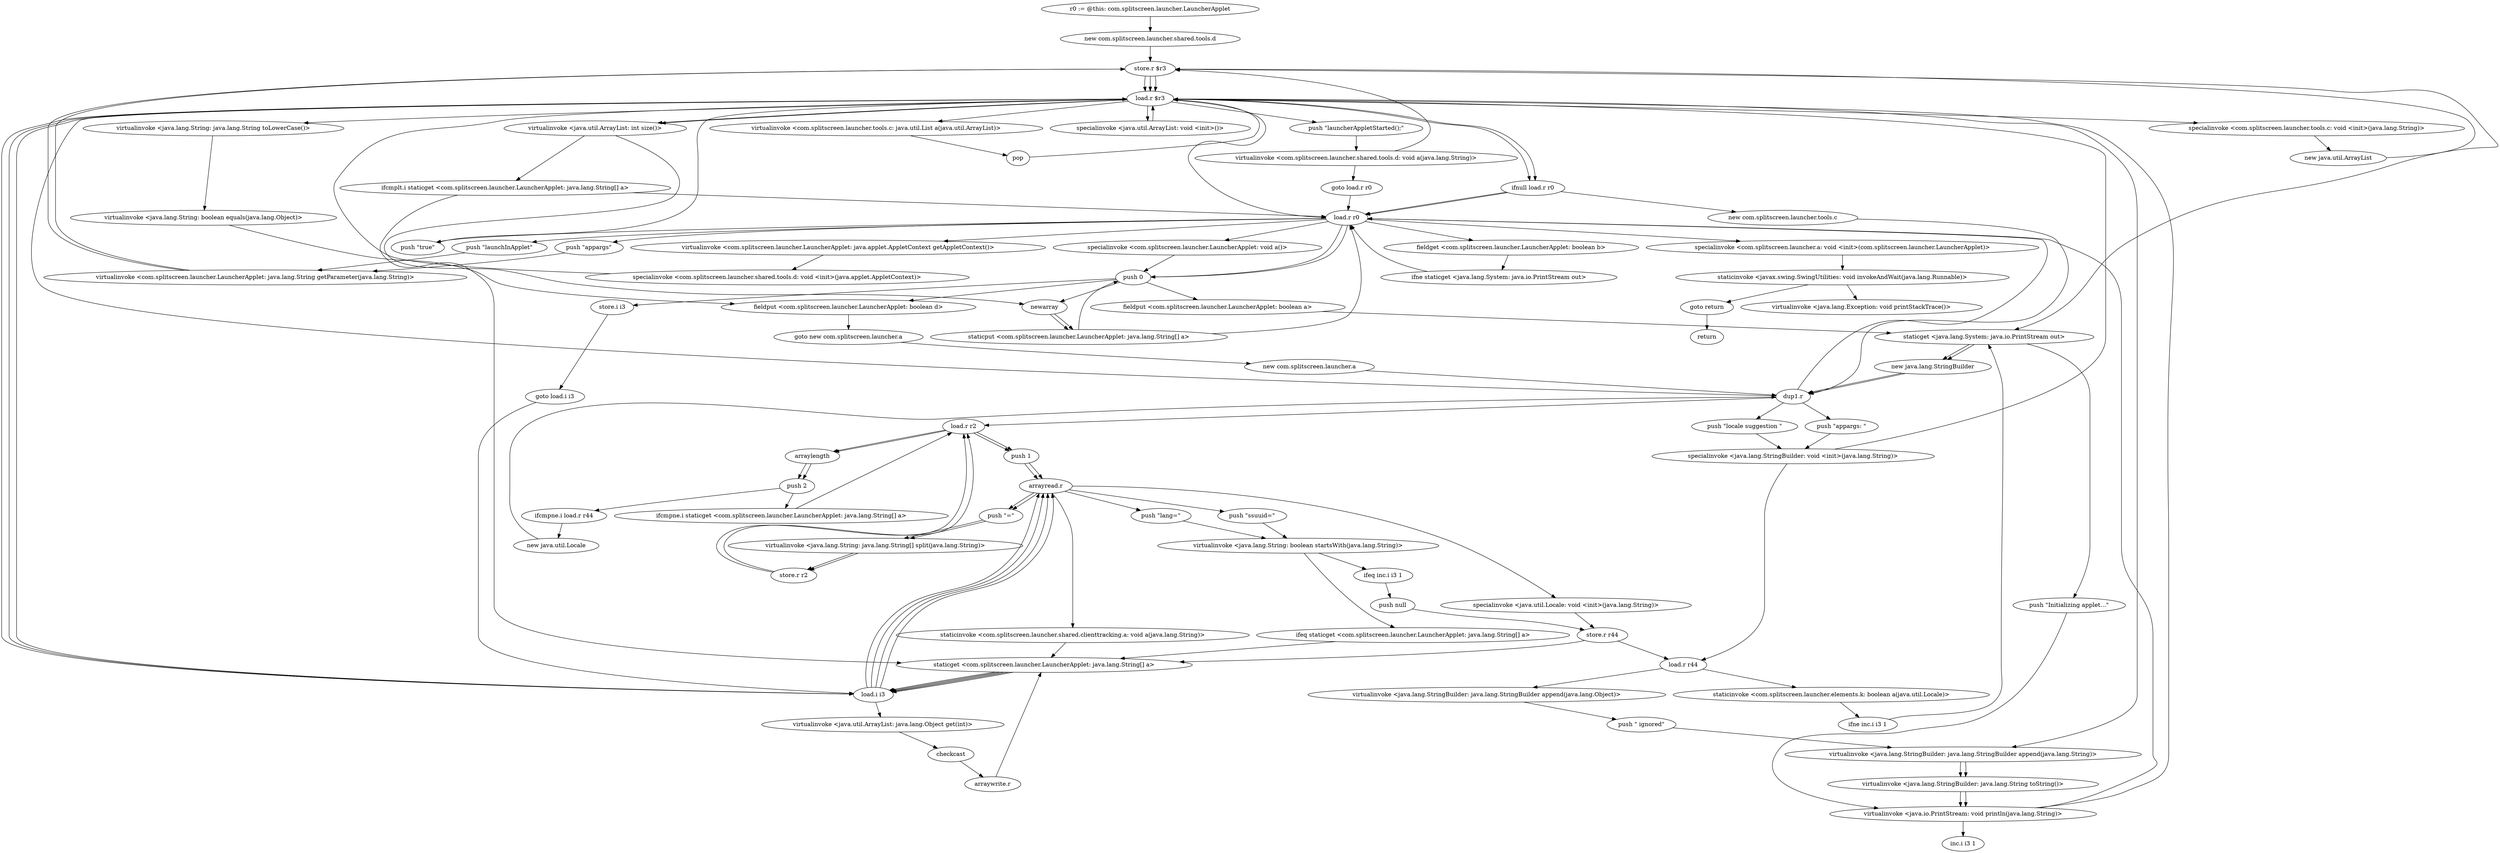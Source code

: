 digraph "" {
    "r0 := @this: com.splitscreen.launcher.LauncherApplet"
    "new com.splitscreen.launcher.shared.tools.d"
    "r0 := @this: com.splitscreen.launcher.LauncherApplet"->"new com.splitscreen.launcher.shared.tools.d";
    "store.r $r3"
    "new com.splitscreen.launcher.shared.tools.d"->"store.r $r3";
    "load.r $r3"
    "store.r $r3"->"load.r $r3";
    "load.r r0"
    "load.r $r3"->"load.r r0";
    "virtualinvoke <com.splitscreen.launcher.LauncherApplet: java.applet.AppletContext getAppletContext()>"
    "load.r r0"->"virtualinvoke <com.splitscreen.launcher.LauncherApplet: java.applet.AppletContext getAppletContext()>";
    "specialinvoke <com.splitscreen.launcher.shared.tools.d: void <init>(java.applet.AppletContext)>"
    "virtualinvoke <com.splitscreen.launcher.LauncherApplet: java.applet.AppletContext getAppletContext()>"->"specialinvoke <com.splitscreen.launcher.shared.tools.d: void <init>(java.applet.AppletContext)>";
    "specialinvoke <com.splitscreen.launcher.shared.tools.d: void <init>(java.applet.AppletContext)>"->"load.r $r3";
    "push \"launcherAppletStarted();\""
    "load.r $r3"->"push \"launcherAppletStarted();\"";
    "virtualinvoke <com.splitscreen.launcher.shared.tools.d: void a(java.lang.String)>"
    "push \"launcherAppletStarted();\""->"virtualinvoke <com.splitscreen.launcher.shared.tools.d: void a(java.lang.String)>";
    "goto load.r r0"
    "virtualinvoke <com.splitscreen.launcher.shared.tools.d: void a(java.lang.String)>"->"goto load.r r0";
    "goto load.r r0"->"load.r r0";
    "fieldget <com.splitscreen.launcher.LauncherApplet: boolean b>"
    "load.r r0"->"fieldget <com.splitscreen.launcher.LauncherApplet: boolean b>";
    "ifne staticget <java.lang.System: java.io.PrintStream out>"
    "fieldget <com.splitscreen.launcher.LauncherApplet: boolean b>"->"ifne staticget <java.lang.System: java.io.PrintStream out>";
    "ifne staticget <java.lang.System: java.io.PrintStream out>"->"load.r r0";
    "push 0"
    "load.r r0"->"push 0";
    "fieldput <com.splitscreen.launcher.LauncherApplet: boolean a>"
    "push 0"->"fieldput <com.splitscreen.launcher.LauncherApplet: boolean a>";
    "staticget <java.lang.System: java.io.PrintStream out>"
    "fieldput <com.splitscreen.launcher.LauncherApplet: boolean a>"->"staticget <java.lang.System: java.io.PrintStream out>";
    "push \"Initializing applet...\""
    "staticget <java.lang.System: java.io.PrintStream out>"->"push \"Initializing applet...\"";
    "virtualinvoke <java.io.PrintStream: void println(java.lang.String)>"
    "push \"Initializing applet...\""->"virtualinvoke <java.io.PrintStream: void println(java.lang.String)>";
    "virtualinvoke <java.io.PrintStream: void println(java.lang.String)>"->"load.r r0";
    "specialinvoke <com.splitscreen.launcher.LauncherApplet: void a()>"
    "load.r r0"->"specialinvoke <com.splitscreen.launcher.LauncherApplet: void a()>";
    "specialinvoke <com.splitscreen.launcher.LauncherApplet: void a()>"->"push 0";
    "newarray"
    "push 0"->"newarray";
    "staticput <com.splitscreen.launcher.LauncherApplet: java.lang.String[] a>"
    "newarray"->"staticput <com.splitscreen.launcher.LauncherApplet: java.lang.String[] a>";
    "staticput <com.splitscreen.launcher.LauncherApplet: java.lang.String[] a>"->"load.r r0";
    "push \"appargs\""
    "load.r r0"->"push \"appargs\"";
    "virtualinvoke <com.splitscreen.launcher.LauncherApplet: java.lang.String getParameter(java.lang.String)>"
    "push \"appargs\""->"virtualinvoke <com.splitscreen.launcher.LauncherApplet: java.lang.String getParameter(java.lang.String)>";
    "virtualinvoke <com.splitscreen.launcher.LauncherApplet: java.lang.String getParameter(java.lang.String)>"->"store.r $r3";
    "store.r $r3"->"staticget <java.lang.System: java.io.PrintStream out>";
    "new java.lang.StringBuilder"
    "staticget <java.lang.System: java.io.PrintStream out>"->"new java.lang.StringBuilder";
    "dup1.r"
    "new java.lang.StringBuilder"->"dup1.r";
    "push \"appargs: \""
    "dup1.r"->"push \"appargs: \"";
    "specialinvoke <java.lang.StringBuilder: void <init>(java.lang.String)>"
    "push \"appargs: \""->"specialinvoke <java.lang.StringBuilder: void <init>(java.lang.String)>";
    "specialinvoke <java.lang.StringBuilder: void <init>(java.lang.String)>"->"load.r $r3";
    "virtualinvoke <java.lang.StringBuilder: java.lang.StringBuilder append(java.lang.String)>"
    "load.r $r3"->"virtualinvoke <java.lang.StringBuilder: java.lang.StringBuilder append(java.lang.String)>";
    "virtualinvoke <java.lang.StringBuilder: java.lang.String toString()>"
    "virtualinvoke <java.lang.StringBuilder: java.lang.StringBuilder append(java.lang.String)>"->"virtualinvoke <java.lang.StringBuilder: java.lang.String toString()>";
    "virtualinvoke <java.lang.StringBuilder: java.lang.String toString()>"->"virtualinvoke <java.io.PrintStream: void println(java.lang.String)>";
    "virtualinvoke <java.io.PrintStream: void println(java.lang.String)>"->"load.r $r3";
    "ifnull load.r r0"
    "load.r $r3"->"ifnull load.r r0";
    "new com.splitscreen.launcher.tools.c"
    "ifnull load.r r0"->"new com.splitscreen.launcher.tools.c";
    "new com.splitscreen.launcher.tools.c"->"dup1.r";
    "dup1.r"->"load.r $r3";
    "specialinvoke <com.splitscreen.launcher.tools.c: void <init>(java.lang.String)>"
    "load.r $r3"->"specialinvoke <com.splitscreen.launcher.tools.c: void <init>(java.lang.String)>";
    "new java.util.ArrayList"
    "specialinvoke <com.splitscreen.launcher.tools.c: void <init>(java.lang.String)>"->"new java.util.ArrayList";
    "new java.util.ArrayList"->"store.r $r3";
    "store.r $r3"->"load.r $r3";
    "specialinvoke <java.util.ArrayList: void <init>()>"
    "load.r $r3"->"specialinvoke <java.util.ArrayList: void <init>()>";
    "specialinvoke <java.util.ArrayList: void <init>()>"->"load.r $r3";
    "virtualinvoke <com.splitscreen.launcher.tools.c: java.util.List a(java.util.ArrayList)>"
    "load.r $r3"->"virtualinvoke <com.splitscreen.launcher.tools.c: java.util.List a(java.util.ArrayList)>";
    "pop"
    "virtualinvoke <com.splitscreen.launcher.tools.c: java.util.List a(java.util.ArrayList)>"->"pop";
    "pop"->"load.r $r3";
    "virtualinvoke <java.util.ArrayList: int size()>"
    "load.r $r3"->"virtualinvoke <java.util.ArrayList: int size()>";
    "virtualinvoke <java.util.ArrayList: int size()>"->"newarray";
    "newarray"->"staticput <com.splitscreen.launcher.LauncherApplet: java.lang.String[] a>";
    "staticput <com.splitscreen.launcher.LauncherApplet: java.lang.String[] a>"->"push 0";
    "store.i i3"
    "push 0"->"store.i i3";
    "goto load.i i3"
    "store.i i3"->"goto load.i i3";
    "load.i i3"
    "goto load.i i3"->"load.i i3";
    "load.i i3"->"load.r $r3";
    "load.r $r3"->"virtualinvoke <java.util.ArrayList: int size()>";
    "ifcmplt.i staticget <com.splitscreen.launcher.LauncherApplet: java.lang.String[] a>"
    "virtualinvoke <java.util.ArrayList: int size()>"->"ifcmplt.i staticget <com.splitscreen.launcher.LauncherApplet: java.lang.String[] a>";
    "ifcmplt.i staticget <com.splitscreen.launcher.LauncherApplet: java.lang.String[] a>"->"load.r r0";
    "push \"launchInApplet\""
    "load.r r0"->"push \"launchInApplet\"";
    "push \"launchInApplet\""->"virtualinvoke <com.splitscreen.launcher.LauncherApplet: java.lang.String getParameter(java.lang.String)>";
    "virtualinvoke <com.splitscreen.launcher.LauncherApplet: java.lang.String getParameter(java.lang.String)>"->"store.r $r3";
    "store.r $r3"->"load.r $r3";
    "load.r $r3"->"ifnull load.r r0";
    "ifnull load.r r0"->"load.r r0";
    "push \"true\""
    "load.r r0"->"push \"true\"";
    "push \"true\""->"load.r $r3";
    "virtualinvoke <java.lang.String: java.lang.String toLowerCase()>"
    "load.r $r3"->"virtualinvoke <java.lang.String: java.lang.String toLowerCase()>";
    "virtualinvoke <java.lang.String: boolean equals(java.lang.Object)>"
    "virtualinvoke <java.lang.String: java.lang.String toLowerCase()>"->"virtualinvoke <java.lang.String: boolean equals(java.lang.Object)>";
    "fieldput <com.splitscreen.launcher.LauncherApplet: boolean d>"
    "virtualinvoke <java.lang.String: boolean equals(java.lang.Object)>"->"fieldput <com.splitscreen.launcher.LauncherApplet: boolean d>";
    "goto new com.splitscreen.launcher.a"
    "fieldput <com.splitscreen.launcher.LauncherApplet: boolean d>"->"goto new com.splitscreen.launcher.a";
    "new com.splitscreen.launcher.a"
    "goto new com.splitscreen.launcher.a"->"new com.splitscreen.launcher.a";
    "new com.splitscreen.launcher.a"->"dup1.r";
    "dup1.r"->"load.r r0";
    "specialinvoke <com.splitscreen.launcher.a: void <init>(com.splitscreen.launcher.LauncherApplet)>"
    "load.r r0"->"specialinvoke <com.splitscreen.launcher.a: void <init>(com.splitscreen.launcher.LauncherApplet)>";
    "staticinvoke <javax.swing.SwingUtilities: void invokeAndWait(java.lang.Runnable)>"
    "specialinvoke <com.splitscreen.launcher.a: void <init>(com.splitscreen.launcher.LauncherApplet)>"->"staticinvoke <javax.swing.SwingUtilities: void invokeAndWait(java.lang.Runnable)>";
    "goto return"
    "staticinvoke <javax.swing.SwingUtilities: void invokeAndWait(java.lang.Runnable)>"->"goto return";
    "return"
    "goto return"->"return";
    "virtualinvoke <java.lang.Exception: void printStackTrace()>"
    "staticinvoke <javax.swing.SwingUtilities: void invokeAndWait(java.lang.Runnable)>"->"virtualinvoke <java.lang.Exception: void printStackTrace()>";
    "ifnull load.r r0"->"load.r r0";
    "load.r r0"->"push 0";
    "push 0"->"fieldput <com.splitscreen.launcher.LauncherApplet: boolean d>";
    "staticget <com.splitscreen.launcher.LauncherApplet: java.lang.String[] a>"
    "ifcmplt.i staticget <com.splitscreen.launcher.LauncherApplet: java.lang.String[] a>"->"staticget <com.splitscreen.launcher.LauncherApplet: java.lang.String[] a>";
    "staticget <com.splitscreen.launcher.LauncherApplet: java.lang.String[] a>"->"load.i i3";
    "load.i i3"->"load.r $r3";
    "load.r $r3"->"load.i i3";
    "virtualinvoke <java.util.ArrayList: java.lang.Object get(int)>"
    "load.i i3"->"virtualinvoke <java.util.ArrayList: java.lang.Object get(int)>";
    "checkcast"
    "virtualinvoke <java.util.ArrayList: java.lang.Object get(int)>"->"checkcast";
    "arraywrite.r"
    "checkcast"->"arraywrite.r";
    "arraywrite.r"->"staticget <com.splitscreen.launcher.LauncherApplet: java.lang.String[] a>";
    "staticget <com.splitscreen.launcher.LauncherApplet: java.lang.String[] a>"->"load.i i3";
    "arrayread.r"
    "load.i i3"->"arrayread.r";
    "push \"ssuuid=\""
    "arrayread.r"->"push \"ssuuid=\"";
    "virtualinvoke <java.lang.String: boolean startsWith(java.lang.String)>"
    "push \"ssuuid=\""->"virtualinvoke <java.lang.String: boolean startsWith(java.lang.String)>";
    "ifeq staticget <com.splitscreen.launcher.LauncherApplet: java.lang.String[] a>"
    "virtualinvoke <java.lang.String: boolean startsWith(java.lang.String)>"->"ifeq staticget <com.splitscreen.launcher.LauncherApplet: java.lang.String[] a>";
    "ifeq staticget <com.splitscreen.launcher.LauncherApplet: java.lang.String[] a>"->"staticget <com.splitscreen.launcher.LauncherApplet: java.lang.String[] a>";
    "staticget <com.splitscreen.launcher.LauncherApplet: java.lang.String[] a>"->"load.i i3";
    "load.i i3"->"arrayread.r";
    "push \"=\""
    "arrayread.r"->"push \"=\"";
    "virtualinvoke <java.lang.String: java.lang.String[] split(java.lang.String)>"
    "push \"=\""->"virtualinvoke <java.lang.String: java.lang.String[] split(java.lang.String)>";
    "store.r r2"
    "virtualinvoke <java.lang.String: java.lang.String[] split(java.lang.String)>"->"store.r r2";
    "load.r r2"
    "store.r r2"->"load.r r2";
    "arraylength"
    "load.r r2"->"arraylength";
    "push 2"
    "arraylength"->"push 2";
    "ifcmpne.i staticget <com.splitscreen.launcher.LauncherApplet: java.lang.String[] a>"
    "push 2"->"ifcmpne.i staticget <com.splitscreen.launcher.LauncherApplet: java.lang.String[] a>";
    "ifcmpne.i staticget <com.splitscreen.launcher.LauncherApplet: java.lang.String[] a>"->"load.r r2";
    "push 1"
    "load.r r2"->"push 1";
    "push 1"->"arrayread.r";
    "staticinvoke <com.splitscreen.launcher.shared.clienttracking.a: void a(java.lang.String)>"
    "arrayread.r"->"staticinvoke <com.splitscreen.launcher.shared.clienttracking.a: void a(java.lang.String)>";
    "staticinvoke <com.splitscreen.launcher.shared.clienttracking.a: void a(java.lang.String)>"->"staticget <com.splitscreen.launcher.LauncherApplet: java.lang.String[] a>";
    "staticget <com.splitscreen.launcher.LauncherApplet: java.lang.String[] a>"->"load.i i3";
    "load.i i3"->"arrayread.r";
    "push \"lang=\""
    "arrayread.r"->"push \"lang=\"";
    "push \"lang=\""->"virtualinvoke <java.lang.String: boolean startsWith(java.lang.String)>";
    "ifeq inc.i i3 1"
    "virtualinvoke <java.lang.String: boolean startsWith(java.lang.String)>"->"ifeq inc.i i3 1";
    "push null"
    "ifeq inc.i i3 1"->"push null";
    "store.r r44"
    "push null"->"store.r r44";
    "store.r r44"->"staticget <com.splitscreen.launcher.LauncherApplet: java.lang.String[] a>";
    "staticget <com.splitscreen.launcher.LauncherApplet: java.lang.String[] a>"->"load.i i3";
    "load.i i3"->"arrayread.r";
    "arrayread.r"->"push \"=\"";
    "push \"=\""->"virtualinvoke <java.lang.String: java.lang.String[] split(java.lang.String)>";
    "virtualinvoke <java.lang.String: java.lang.String[] split(java.lang.String)>"->"store.r r2";
    "store.r r2"->"load.r r2";
    "load.r r2"->"arraylength";
    "arraylength"->"push 2";
    "ifcmpne.i load.r r44"
    "push 2"->"ifcmpne.i load.r r44";
    "new java.util.Locale"
    "ifcmpne.i load.r r44"->"new java.util.Locale";
    "new java.util.Locale"->"dup1.r";
    "dup1.r"->"load.r r2";
    "load.r r2"->"push 1";
    "push 1"->"arrayread.r";
    "specialinvoke <java.util.Locale: void <init>(java.lang.String)>"
    "arrayread.r"->"specialinvoke <java.util.Locale: void <init>(java.lang.String)>";
    "specialinvoke <java.util.Locale: void <init>(java.lang.String)>"->"store.r r44";
    "load.r r44"
    "store.r r44"->"load.r r44";
    "staticinvoke <com.splitscreen.launcher.elements.k: boolean a(java.util.Locale)>"
    "load.r r44"->"staticinvoke <com.splitscreen.launcher.elements.k: boolean a(java.util.Locale)>";
    "ifne inc.i i3 1"
    "staticinvoke <com.splitscreen.launcher.elements.k: boolean a(java.util.Locale)>"->"ifne inc.i i3 1";
    "ifne inc.i i3 1"->"staticget <java.lang.System: java.io.PrintStream out>";
    "staticget <java.lang.System: java.io.PrintStream out>"->"new java.lang.StringBuilder";
    "new java.lang.StringBuilder"->"dup1.r";
    "push \"locale suggestion \""
    "dup1.r"->"push \"locale suggestion \"";
    "push \"locale suggestion \""->"specialinvoke <java.lang.StringBuilder: void <init>(java.lang.String)>";
    "specialinvoke <java.lang.StringBuilder: void <init>(java.lang.String)>"->"load.r r44";
    "virtualinvoke <java.lang.StringBuilder: java.lang.StringBuilder append(java.lang.Object)>"
    "load.r r44"->"virtualinvoke <java.lang.StringBuilder: java.lang.StringBuilder append(java.lang.Object)>";
    "push \" ignored\""
    "virtualinvoke <java.lang.StringBuilder: java.lang.StringBuilder append(java.lang.Object)>"->"push \" ignored\"";
    "push \" ignored\""->"virtualinvoke <java.lang.StringBuilder: java.lang.StringBuilder append(java.lang.String)>";
    "virtualinvoke <java.lang.StringBuilder: java.lang.StringBuilder append(java.lang.String)>"->"virtualinvoke <java.lang.StringBuilder: java.lang.String toString()>";
    "virtualinvoke <java.lang.StringBuilder: java.lang.String toString()>"->"virtualinvoke <java.io.PrintStream: void println(java.lang.String)>";
    "inc.i i3 1"
    "virtualinvoke <java.io.PrintStream: void println(java.lang.String)>"->"inc.i i3 1";
    "virtualinvoke <com.splitscreen.launcher.shared.tools.d: void a(java.lang.String)>"->"store.r $r3";
}
